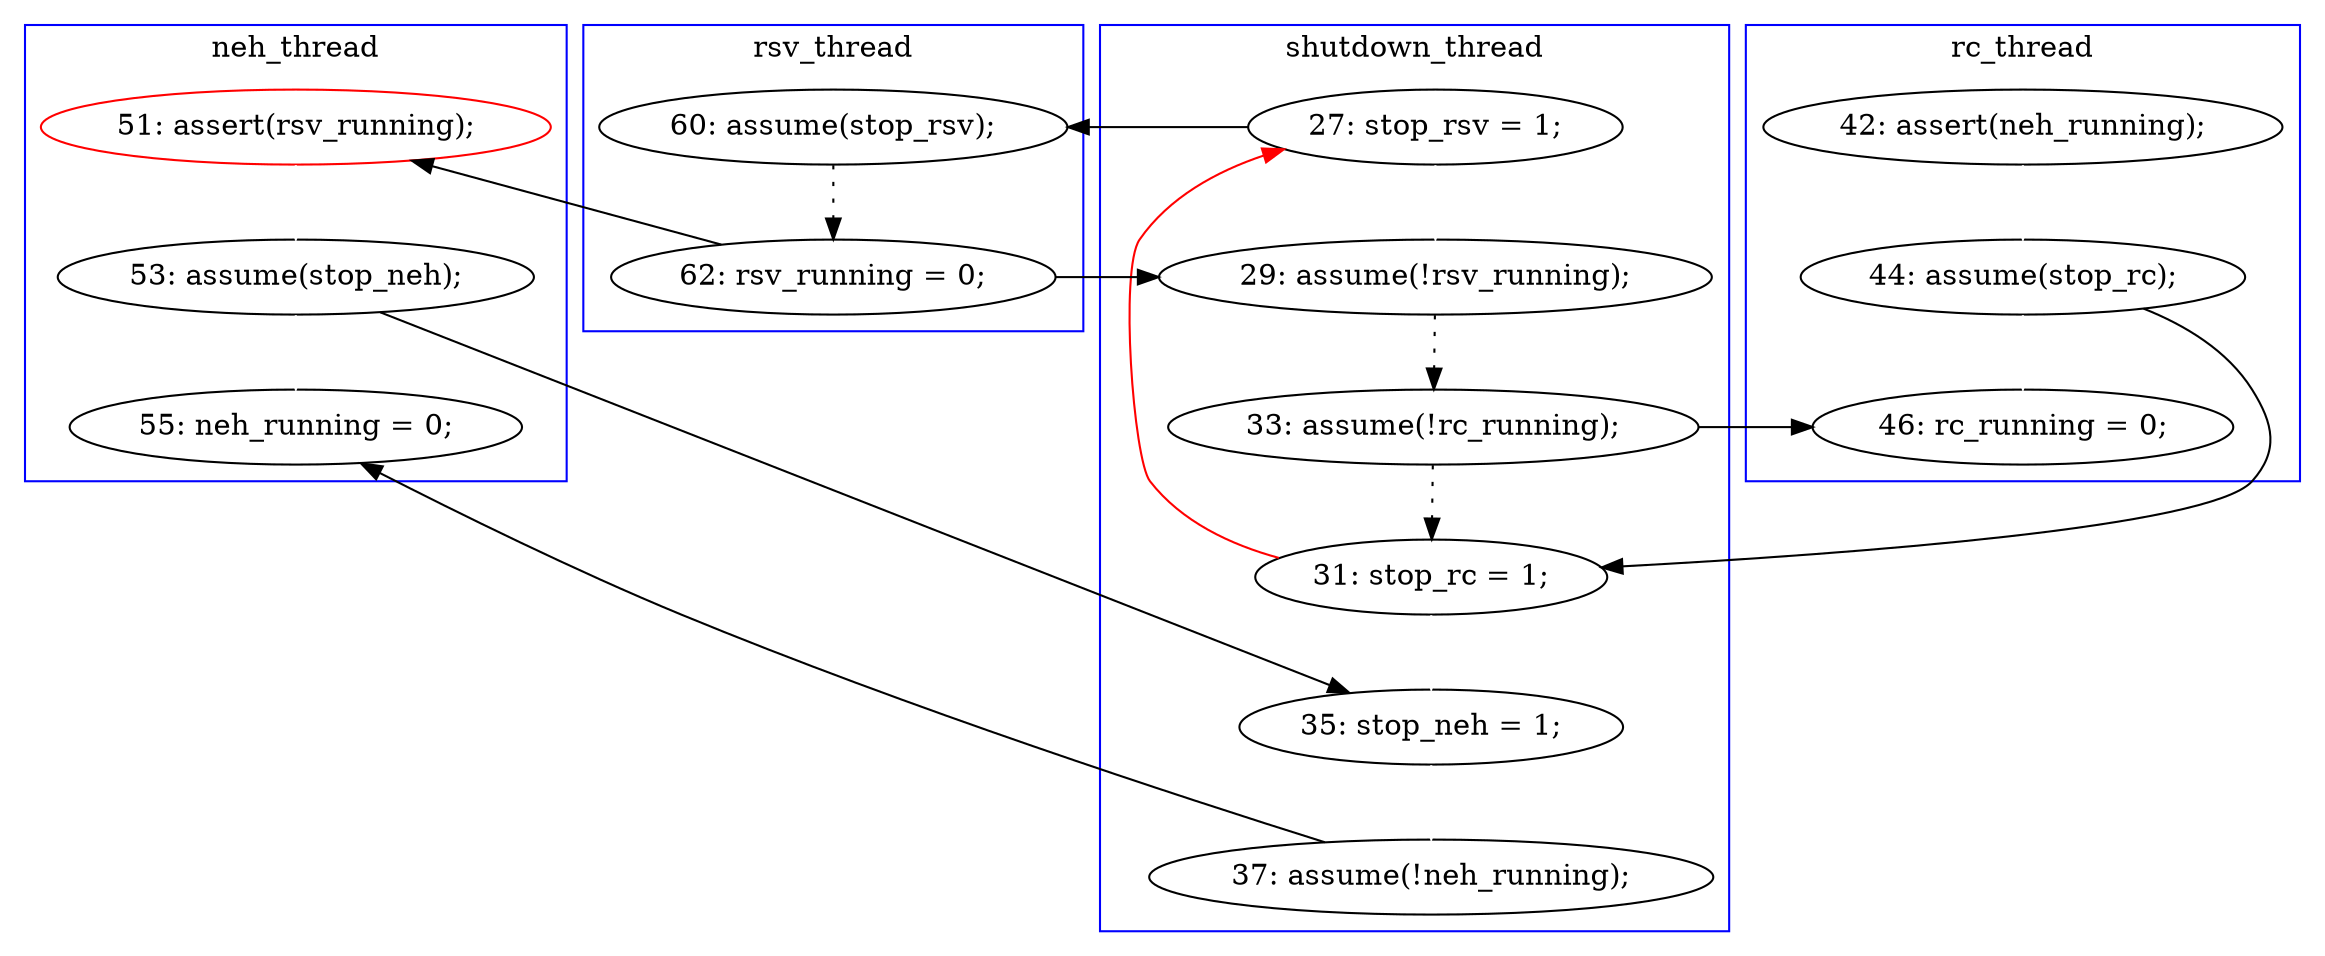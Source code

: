 digraph Counterexample {
	24 -> 26 [color = black, style = solid, constraint = false]
	24 -> 30 [color = white, style = solid]
	19 -> 22 [color = black, style = solid, constraint = false]
	14 -> 24 [color = white, style = solid]
	26 -> 28 [color = white, style = solid]
	18 -> 19 [color = black, style = dotted]
	25 -> 26 [color = black, style = dotted]
	29 -> 34 [color = black, style = solid, constraint = false]
	28 -> 29 [color = white, style = solid]
	13 -> 18 [color = black, style = solid, constraint = false]
	27 -> 34 [color = white, style = solid]
	27 -> 28 [color = black, style = solid, constraint = false]
	13 -> 22 [color = white, style = solid]
	25 -> 30 [color = black, style = solid, constraint = false]
	19 -> 20 [color = black, style = solid, constraint = false]
	22 -> 25 [color = black, style = dotted]
	26 -> 13 [color = red, style = solid, constraint = false]
	20 -> 27 [color = white, style = solid]
	subgraph cluster2 {
		label = rc_thread
		color = blue
		30  [label = "46: rc_running = 0;"]
		14  [label = "42: assert(neh_running);"]
		24  [label = "44: assume(stop_rc);"]
	}
	subgraph cluster3 {
		label = neh_thread
		color = blue
		20  [label = "51: assert(rsv_running);", color = red]
		34  [label = "55: neh_running = 0;"]
		27  [label = "53: assume(stop_neh);"]
	}
	subgraph cluster1 {
		label = shutdown_thread
		color = blue
		26  [label = "31: stop_rc = 1;"]
		13  [label = "27: stop_rsv = 1;"]
		28  [label = "35: stop_neh = 1;"]
		22  [label = "29: assume(!rsv_running);"]
		29  [label = "37: assume(!neh_running);"]
		25  [label = "33: assume(!rc_running);"]
	}
	subgraph cluster4 {
		label = rsv_thread
		color = blue
		18  [label = "60: assume(stop_rsv);"]
		19  [label = "62: rsv_running = 0;"]
	}
}